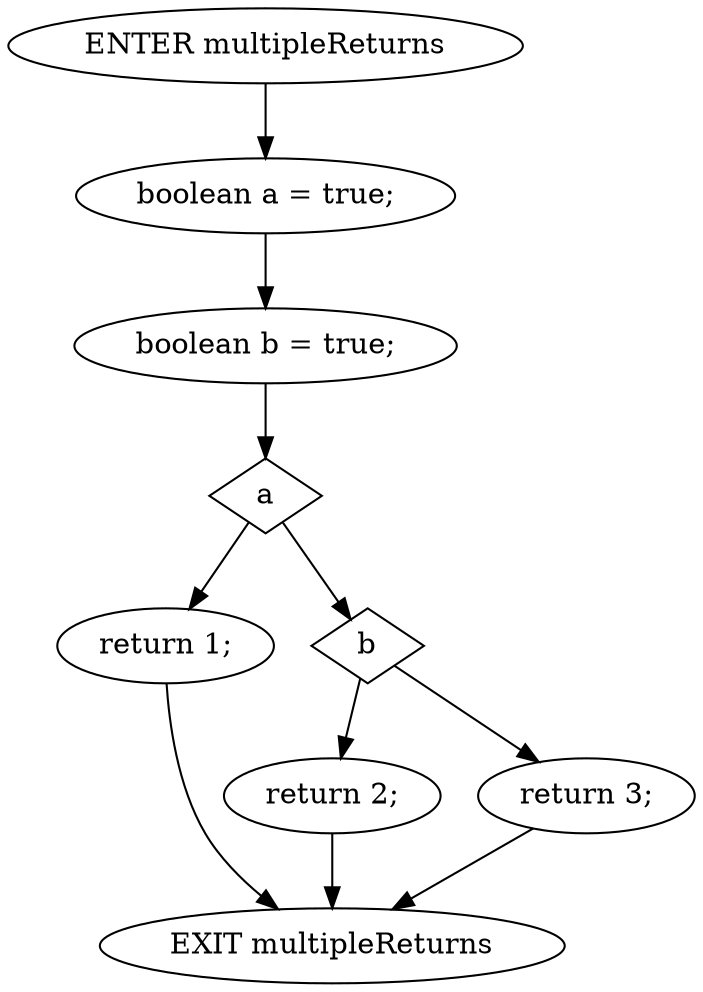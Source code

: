 digraph G {
  0 [ label="ENTER multipleReturns" ];
  1 [ label="EXIT multipleReturns" ];
  2 [ label="boolean a = true;" ];
  3 [ label="boolean b = true;" ];
  4 [ shape="diamond" label="a" ];
  5 [ label="return 1;" ];
  6 [ shape="diamond" label="b" ];
  7 [ label="return 2;" ];
  8 [ label="return 3;" ];
  0 -> 2;
  2 -> 3;
  3 -> 4;
  4 -> 5;
  4 -> 6;
  6 -> 7;
  6 -> 8;
  5 -> 1;
  7 -> 1;
  8 -> 1;
}
